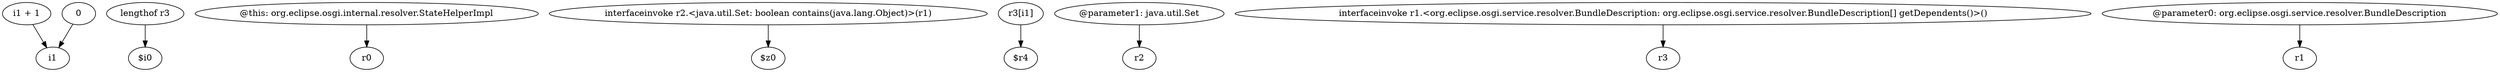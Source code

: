 digraph g {
0[label="i1 + 1"]
1[label="i1"]
0->1[label=""]
2[label="lengthof r3"]
3[label="$i0"]
2->3[label=""]
4[label="@this: org.eclipse.osgi.internal.resolver.StateHelperImpl"]
5[label="r0"]
4->5[label=""]
6[label="interfaceinvoke r2.<java.util.Set: boolean contains(java.lang.Object)>(r1)"]
7[label="$z0"]
6->7[label=""]
8[label="r3[i1]"]
9[label="$r4"]
8->9[label=""]
10[label="0"]
10->1[label=""]
11[label="@parameter1: java.util.Set"]
12[label="r2"]
11->12[label=""]
13[label="interfaceinvoke r1.<org.eclipse.osgi.service.resolver.BundleDescription: org.eclipse.osgi.service.resolver.BundleDescription[] getDependents()>()"]
14[label="r3"]
13->14[label=""]
15[label="@parameter0: org.eclipse.osgi.service.resolver.BundleDescription"]
16[label="r1"]
15->16[label=""]
}